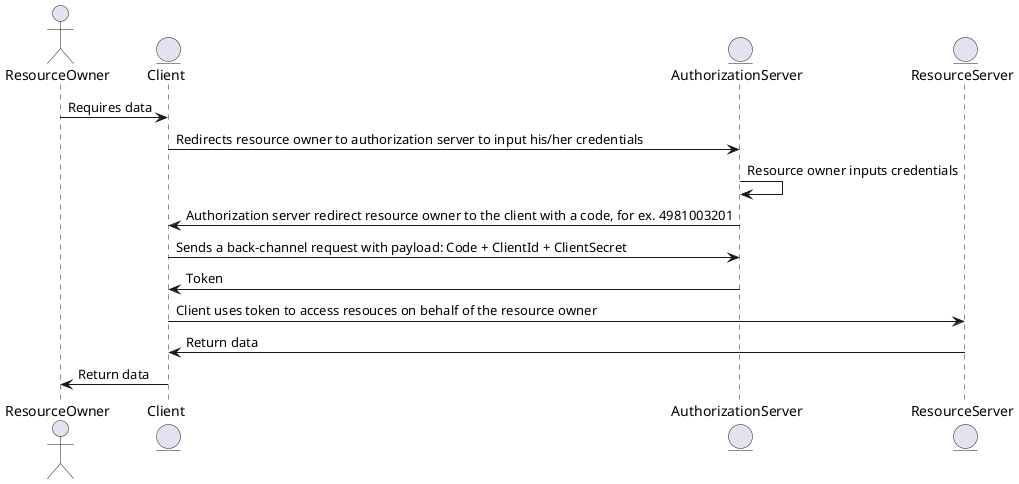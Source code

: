 @startuml

actor       ResourceOwner       as user
entity      Client              as client
entity      AuthorizationServer as idp
entity      ResourceServer      as api

user        -> client               : Requires data
client      -> idp                  : Redirects resource owner to authorization server to input his/her credentials
idp         -> idp                  : Resource owner inputs credentials
idp         -> client               : Authorization server redirect resource owner to the client with a code, for ex. 4981003201
client      -> idp                  : Sends a back-channel request with payload: Code + ClientId + ClientSecret
idp         -> client               : Token
client      -> api                  : Client uses token to access resouces on behalf of the resource owner
api         -> client               : Return data
client      -> user                 : Return data

@enduml